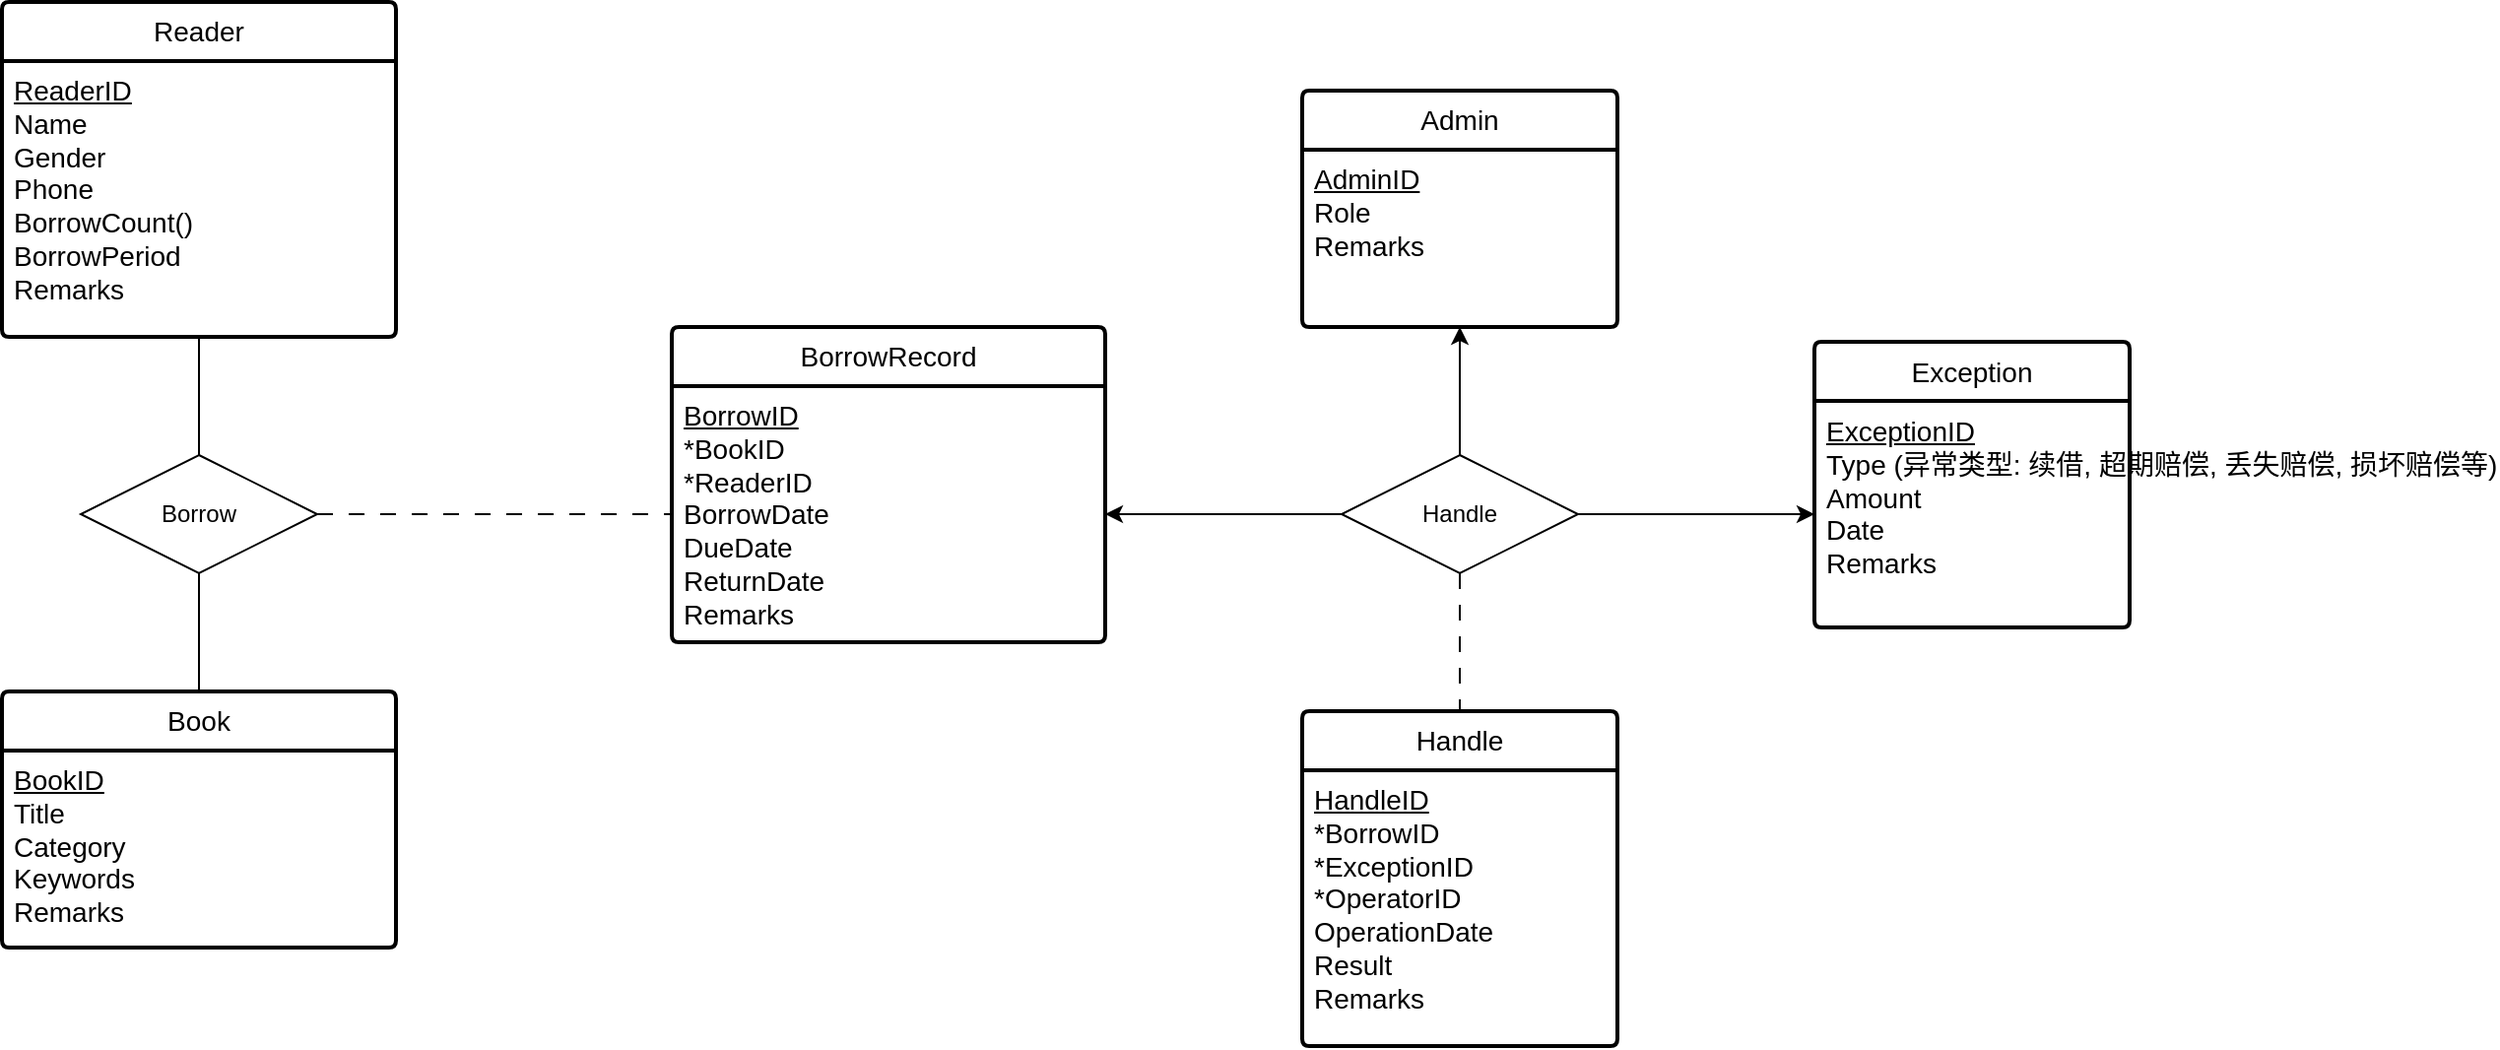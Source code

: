 <mxfile version="25.0.1">
  <diagram name="第 1 页" id="e6M-VB0sTWYDbAhcyruc">
    <mxGraphModel dx="1011" dy="551" grid="1" gridSize="10" guides="1" tooltips="1" connect="1" arrows="1" fold="1" page="1" pageScale="1" pageWidth="827" pageHeight="1169" background="#ffffff" math="0" shadow="0">
      <root>
        <mxCell id="0" />
        <mxCell id="1" parent="0" />
        <mxCell id="42zim9xsgLE1wcnG_F0--1" value="Reader" style="swimlane;childLayout=stackLayout;horizontal=1;startSize=30;horizontalStack=0;rounded=1;fontSize=14;fontStyle=0;strokeWidth=2;resizeParent=0;resizeLast=1;shadow=0;dashed=0;align=center;arcSize=4;whiteSpace=wrap;html=1;swimlaneLine=1;" parent="1" vertex="1">
          <mxGeometry x="80" y="70" width="200" height="170" as="geometry">
            <mxRectangle x="80" y="130" width="80" height="30" as="alternateBounds" />
          </mxGeometry>
        </mxCell>
        <mxCell id="42zim9xsgLE1wcnG_F0--2" value="&lt;div&gt;&lt;span style=&quot;font-size: 14px;&quot;&gt;&lt;u&gt;ReaderID&lt;/u&gt;&lt;/span&gt;&lt;/div&gt;&lt;div&gt;&lt;span style=&quot;font-size: 14px;&quot;&gt;Name&lt;/span&gt;&lt;/div&gt;&lt;div&gt;&lt;span style=&quot;font-size: 14px;&quot;&gt;Gender&lt;/span&gt;&lt;/div&gt;&lt;div&gt;&lt;span style=&quot;font-size: 14px;&quot;&gt;Phone&lt;/span&gt;&lt;/div&gt;&lt;div&gt;&lt;span style=&quot;font-size: 14px;&quot;&gt;BorrowCount()&lt;/span&gt;&lt;/div&gt;&lt;div&gt;&lt;span style=&quot;font-size: 14px;&quot;&gt;BorrowPeriod&lt;/span&gt;&lt;/div&gt;&lt;div&gt;&lt;span style=&quot;font-size: 14px;&quot;&gt;Remarks&lt;/span&gt;&lt;/div&gt;" style="align=left;strokeColor=none;fillColor=none;spacingLeft=4;fontSize=12;verticalAlign=top;resizable=0;rotatable=0;part=1;html=1;" parent="42zim9xsgLE1wcnG_F0--1" vertex="1">
          <mxGeometry y="30" width="200" height="140" as="geometry" />
        </mxCell>
        <mxCell id="42zim9xsgLE1wcnG_F0--11" style="edgeStyle=orthogonalEdgeStyle;rounded=0;orthogonalLoop=1;jettySize=auto;html=1;exitX=0.5;exitY=1;exitDx=0;exitDy=0;entryX=0.5;entryY=0;entryDx=0;entryDy=0;endArrow=none;endFill=0;" parent="1" source="42zim9xsgLE1wcnG_F0--3" target="42zim9xsgLE1wcnG_F0--8" edge="1">
          <mxGeometry relative="1" as="geometry">
            <Array as="points">
              <mxPoint x="180" y="390" />
              <mxPoint x="180" y="390" />
            </Array>
          </mxGeometry>
        </mxCell>
        <mxCell id="fZOJicUxICWee5noGRoj-6" style="edgeStyle=orthogonalEdgeStyle;rounded=0;orthogonalLoop=1;jettySize=auto;html=1;endArrow=none;endFill=0;dashed=1;dashPattern=8 8;" parent="1" source="42zim9xsgLE1wcnG_F0--3" target="fZOJicUxICWee5noGRoj-3" edge="1">
          <mxGeometry relative="1" as="geometry" />
        </mxCell>
        <mxCell id="42zim9xsgLE1wcnG_F0--3" value="Borrow" style="shape=rhombus;perimeter=rhombusPerimeter;whiteSpace=wrap;html=1;align=center;" parent="1" vertex="1">
          <mxGeometry x="120" y="300" width="120" height="60" as="geometry" />
        </mxCell>
        <mxCell id="42zim9xsgLE1wcnG_F0--4" style="edgeStyle=orthogonalEdgeStyle;rounded=0;orthogonalLoop=1;jettySize=auto;html=1;endArrow=none;endFill=0;exitX=0.5;exitY=1;exitDx=0;exitDy=0;" parent="1" source="42zim9xsgLE1wcnG_F0--2" target="42zim9xsgLE1wcnG_F0--3" edge="1">
          <mxGeometry relative="1" as="geometry" />
        </mxCell>
        <mxCell id="42zim9xsgLE1wcnG_F0--8" value="Book" style="swimlane;childLayout=stackLayout;horizontal=1;startSize=30;horizontalStack=0;rounded=1;fontSize=14;fontStyle=0;strokeWidth=2;resizeParent=0;resizeLast=1;shadow=0;dashed=0;align=center;arcSize=4;whiteSpace=wrap;html=1;swimlaneLine=1;" parent="1" vertex="1">
          <mxGeometry x="80" y="420" width="200" height="130" as="geometry" />
        </mxCell>
        <mxCell id="42zim9xsgLE1wcnG_F0--9" value="&lt;div&gt;&lt;span style=&quot;font-size: 14px;&quot;&gt;&lt;u&gt;BookID&lt;/u&gt;&lt;/span&gt;&lt;/div&gt;&lt;div&gt;&lt;span style=&quot;font-size: 14px;&quot;&gt;Title&lt;/span&gt;&lt;/div&gt;&lt;div&gt;&lt;span style=&quot;font-size: 14px;&quot;&gt;Category&lt;/span&gt;&lt;/div&gt;&lt;div&gt;&lt;span style=&quot;font-size: 14px;&quot;&gt;Keywords&lt;/span&gt;&lt;/div&gt;&lt;div&gt;&lt;span style=&quot;font-size: 14px;&quot;&gt;Remarks&lt;/span&gt;&lt;/div&gt;&lt;div&gt;&lt;br&gt;&lt;/div&gt;" style="align=left;strokeColor=none;fillColor=none;spacingLeft=4;fontSize=12;verticalAlign=top;resizable=0;rotatable=0;part=1;html=1;" parent="42zim9xsgLE1wcnG_F0--8" vertex="1">
          <mxGeometry y="30" width="200" height="100" as="geometry" />
        </mxCell>
        <mxCell id="fZOJicUxICWee5noGRoj-2" value="BorrowRecord" style="swimlane;childLayout=stackLayout;horizontal=1;startSize=30;horizontalStack=0;rounded=1;fontSize=14;fontStyle=0;strokeWidth=2;resizeParent=0;resizeLast=1;shadow=0;dashed=0;align=center;arcSize=4;whiteSpace=wrap;html=1;" parent="1" vertex="1">
          <mxGeometry x="420" y="235" width="220" height="160" as="geometry" />
        </mxCell>
        <mxCell id="fZOJicUxICWee5noGRoj-3" value="&lt;div&gt;&lt;div&gt;&lt;span style=&quot;font-size: 14px;&quot;&gt;&lt;u&gt;BorrowID&lt;/u&gt;&lt;/span&gt;&lt;/div&gt;&lt;div&gt;&lt;span style=&quot;font-size: 14px;&quot;&gt;*BookID&lt;/span&gt;&lt;/div&gt;&lt;div&gt;&lt;span style=&quot;font-size: 14px;&quot;&gt;*ReaderID&lt;/span&gt;&lt;/div&gt;&lt;div&gt;&lt;span style=&quot;font-size: 14px;&quot;&gt;BorrowDate&lt;/span&gt;&lt;/div&gt;&lt;div&gt;&lt;span style=&quot;font-size: 14px;&quot;&gt;DueDate&lt;/span&gt;&lt;/div&gt;&lt;div&gt;&lt;div&gt;&lt;span style=&quot;font-size: 14px;&quot;&gt;ReturnDate&lt;/span&gt;&lt;/div&gt;&lt;/div&gt;&lt;div&gt;&lt;span style=&quot;font-size: 14px;&quot;&gt;Remarks&lt;/span&gt;&lt;/div&gt;&lt;/div&gt;" style="align=left;strokeColor=none;fillColor=none;spacingLeft=4;fontSize=12;verticalAlign=top;resizable=0;rotatable=0;part=1;html=1;" parent="fZOJicUxICWee5noGRoj-2" vertex="1">
          <mxGeometry y="30" width="220" height="130" as="geometry" />
        </mxCell>
        <mxCell id="fZOJicUxICWee5noGRoj-10" value="Exception" style="swimlane;childLayout=stackLayout;horizontal=1;startSize=30;horizontalStack=0;rounded=1;fontSize=14;fontStyle=0;strokeWidth=2;resizeParent=0;resizeLast=1;shadow=0;dashed=0;align=center;arcSize=4;whiteSpace=wrap;html=1;" parent="1" vertex="1">
          <mxGeometry x="1000" y="242.5" width="160" height="145" as="geometry" />
        </mxCell>
        <mxCell id="fZOJicUxICWee5noGRoj-11" value="&lt;div&gt;&lt;div&gt;&lt;font style=&quot;font-size: 14px;&quot;&gt;&lt;u&gt;ExceptionID&lt;/u&gt;&lt;/font&gt;&lt;/div&gt;&lt;div&gt;&lt;font style=&quot;font-size: 14px;&quot;&gt;Type (异常类型: 续借, 超期赔偿, 丢失赔偿, 损坏赔偿等)&lt;/font&gt;&lt;/div&gt;&lt;div&gt;&lt;font style=&quot;font-size: 14px;&quot;&gt;Amount&lt;/font&gt;&lt;/div&gt;&lt;div&gt;&lt;font style=&quot;font-size: 14px;&quot;&gt;Date&lt;/font&gt;&lt;/div&gt;&lt;div&gt;&lt;font style=&quot;font-size: 14px;&quot;&gt;Remarks&lt;/font&gt;&lt;/div&gt;&lt;/div&gt;&lt;div&gt;&lt;br&gt;&lt;/div&gt;" style="align=left;strokeColor=none;fillColor=none;spacingLeft=4;fontSize=12;verticalAlign=top;resizable=0;rotatable=0;part=1;html=1;" parent="fZOJicUxICWee5noGRoj-10" vertex="1">
          <mxGeometry y="30" width="160" height="115" as="geometry" />
        </mxCell>
        <mxCell id="kwGbHTlabIlmHMgfq3z8-6" value="Admin" style="swimlane;childLayout=stackLayout;horizontal=1;startSize=30;horizontalStack=0;rounded=1;fontSize=14;fontStyle=0;strokeWidth=2;resizeParent=0;resizeLast=1;shadow=0;dashed=0;align=center;arcSize=4;whiteSpace=wrap;html=1;" parent="1" vertex="1">
          <mxGeometry x="740" y="115" width="160" height="120" as="geometry" />
        </mxCell>
        <mxCell id="kwGbHTlabIlmHMgfq3z8-7" value="&lt;div&gt;&lt;font style=&quot;font-size: 14px;&quot;&gt;&lt;u&gt;AdminID&lt;/u&gt;&lt;/font&gt;&lt;/div&gt;&lt;div&gt;&lt;font style=&quot;font-size: 14px;&quot;&gt;Role&lt;/font&gt;&lt;/div&gt;&lt;div&gt;&lt;font style=&quot;font-size: 14px;&quot;&gt;Remarks&lt;/font&gt;&lt;/div&gt;" style="align=left;strokeColor=none;fillColor=none;spacingLeft=4;fontSize=12;verticalAlign=top;resizable=0;rotatable=0;part=1;html=1;" parent="kwGbHTlabIlmHMgfq3z8-6" vertex="1">
          <mxGeometry y="30" width="160" height="90" as="geometry" />
        </mxCell>
        <mxCell id="kwGbHTlabIlmHMgfq3z8-26" style="edgeStyle=orthogonalEdgeStyle;rounded=0;orthogonalLoop=1;jettySize=auto;html=1;entryX=1;entryY=0.5;entryDx=0;entryDy=0;" parent="1" source="kwGbHTlabIlmHMgfq3z8-25" target="fZOJicUxICWee5noGRoj-3" edge="1">
          <mxGeometry relative="1" as="geometry">
            <mxPoint x="690" y="350" as="targetPoint" />
          </mxGeometry>
        </mxCell>
        <mxCell id="kwGbHTlabIlmHMgfq3z8-27" style="edgeStyle=orthogonalEdgeStyle;rounded=0;orthogonalLoop=1;jettySize=auto;html=1;entryX=0.5;entryY=1;entryDx=0;entryDy=0;" parent="1" source="kwGbHTlabIlmHMgfq3z8-25" target="kwGbHTlabIlmHMgfq3z8-7" edge="1">
          <mxGeometry relative="1" as="geometry" />
        </mxCell>
        <mxCell id="kwGbHTlabIlmHMgfq3z8-28" style="edgeStyle=orthogonalEdgeStyle;rounded=0;orthogonalLoop=1;jettySize=auto;html=1;entryX=0;entryY=0.5;entryDx=0;entryDy=0;" parent="1" source="kwGbHTlabIlmHMgfq3z8-25" target="fZOJicUxICWee5noGRoj-11" edge="1">
          <mxGeometry relative="1" as="geometry" />
        </mxCell>
        <mxCell id="kwGbHTlabIlmHMgfq3z8-31" style="edgeStyle=orthogonalEdgeStyle;rounded=0;orthogonalLoop=1;jettySize=auto;html=1;entryX=0.5;entryY=0;entryDx=0;entryDy=0;dashed=1;dashPattern=8 8;endArrow=none;endFill=0;" parent="1" source="kwGbHTlabIlmHMgfq3z8-25" target="kwGbHTlabIlmHMgfq3z8-29" edge="1">
          <mxGeometry relative="1" as="geometry" />
        </mxCell>
        <mxCell id="kwGbHTlabIlmHMgfq3z8-25" value="Handle" style="shape=rhombus;perimeter=rhombusPerimeter;whiteSpace=wrap;html=1;align=center;" parent="1" vertex="1">
          <mxGeometry x="760" y="300" width="120" height="60" as="geometry" />
        </mxCell>
        <mxCell id="kwGbHTlabIlmHMgfq3z8-29" value="Handle" style="swimlane;childLayout=stackLayout;horizontal=1;startSize=30;horizontalStack=0;rounded=1;fontSize=14;fontStyle=0;strokeWidth=2;resizeParent=0;resizeLast=1;shadow=0;dashed=0;align=center;arcSize=4;whiteSpace=wrap;html=1;" parent="1" vertex="1">
          <mxGeometry x="740" y="430" width="160" height="170" as="geometry" />
        </mxCell>
        <mxCell id="kwGbHTlabIlmHMgfq3z8-30" value="&lt;div&gt;&lt;span style=&quot;font-size: 14px;&quot;&gt;&lt;u&gt;HandleID&lt;/u&gt;&lt;/span&gt;&lt;/div&gt;&lt;div&gt;&lt;span style=&quot;font-size: 14px;&quot;&gt;*BorrowID&lt;/span&gt;&lt;span style=&quot;font-size: 14px;&quot;&gt;&lt;u&gt;&lt;/u&gt;&lt;/span&gt;&lt;/div&gt;&lt;div&gt;&lt;span style=&quot;font-size: 14px;&quot;&gt;*ExceptionID&lt;/span&gt;&lt;/div&gt;&lt;div&gt;&lt;div&gt;&lt;font style=&quot;font-size: 14px;&quot;&gt;&lt;div style=&quot;font-size: 12px;&quot;&gt;&lt;span style=&quot;font-size: 14px;&quot;&gt;*OperatorID&lt;/span&gt;&lt;/div&gt;&lt;div style=&quot;font-size: 12px;&quot;&gt;&lt;span style=&quot;font-size: 14px;&quot;&gt;OperationDate&lt;/span&gt;&lt;/div&gt;&lt;/font&gt;&lt;/div&gt;&lt;div&gt;&lt;font style=&quot;font-size: 14px;&quot;&gt;Result&lt;/font&gt;&lt;/div&gt;&lt;/div&gt;&lt;div&gt;&lt;font style=&quot;font-size: 14px;&quot;&gt;Remarks&lt;/font&gt;&lt;/div&gt;" style="align=left;strokeColor=none;fillColor=none;spacingLeft=4;fontSize=12;verticalAlign=top;resizable=0;rotatable=0;part=1;html=1;" parent="kwGbHTlabIlmHMgfq3z8-29" vertex="1">
          <mxGeometry y="30" width="160" height="140" as="geometry" />
        </mxCell>
      </root>
    </mxGraphModel>
  </diagram>
</mxfile>
